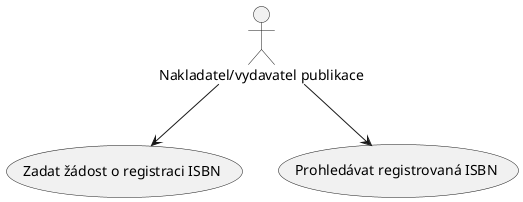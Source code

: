 @startuml
:Nakladatel/vydavatel publikace: --> (Zadat žádost o registraci ISBN)
:Nakladatel/vydavatel publikace: --> (Prohledávat registrovaná ISBN)		      
@enduml